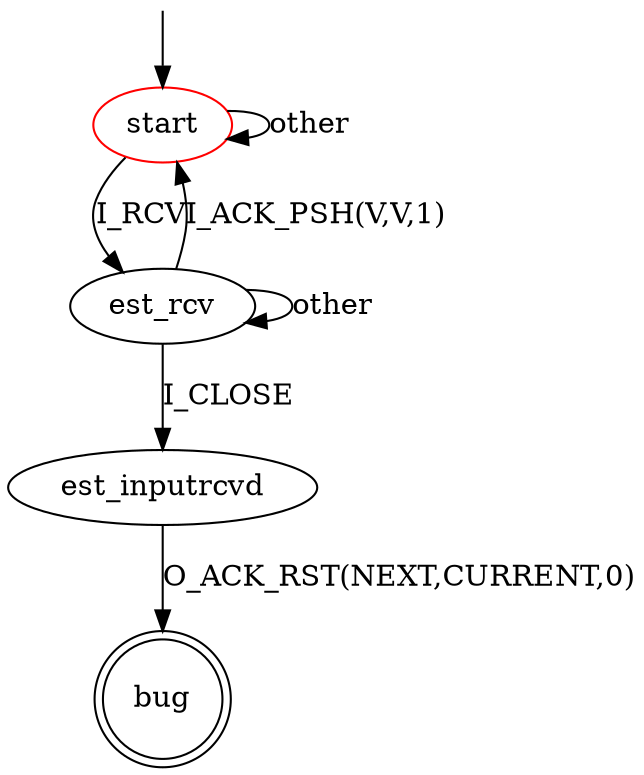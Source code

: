 digraph G {
label=""
start [color="red"]
bug [shape="doublecircle"]

start -> est_rcv [label="I_RCV"]
start -> start [label="other"]
est_rcv -> start [label="I_ACK_PSH(V,V,1)"]
est_rcv -> est_rcv [label="other"]
est_rcv -> est_inputrcvd [label="I_CLOSE"]
est_inputrcvd -> bug [label="O_ACK_RST(NEXT,CURRENT,0)"]

__start0 [label="" shape="none" width="0" height="0"];
__start0 -> start;
}


